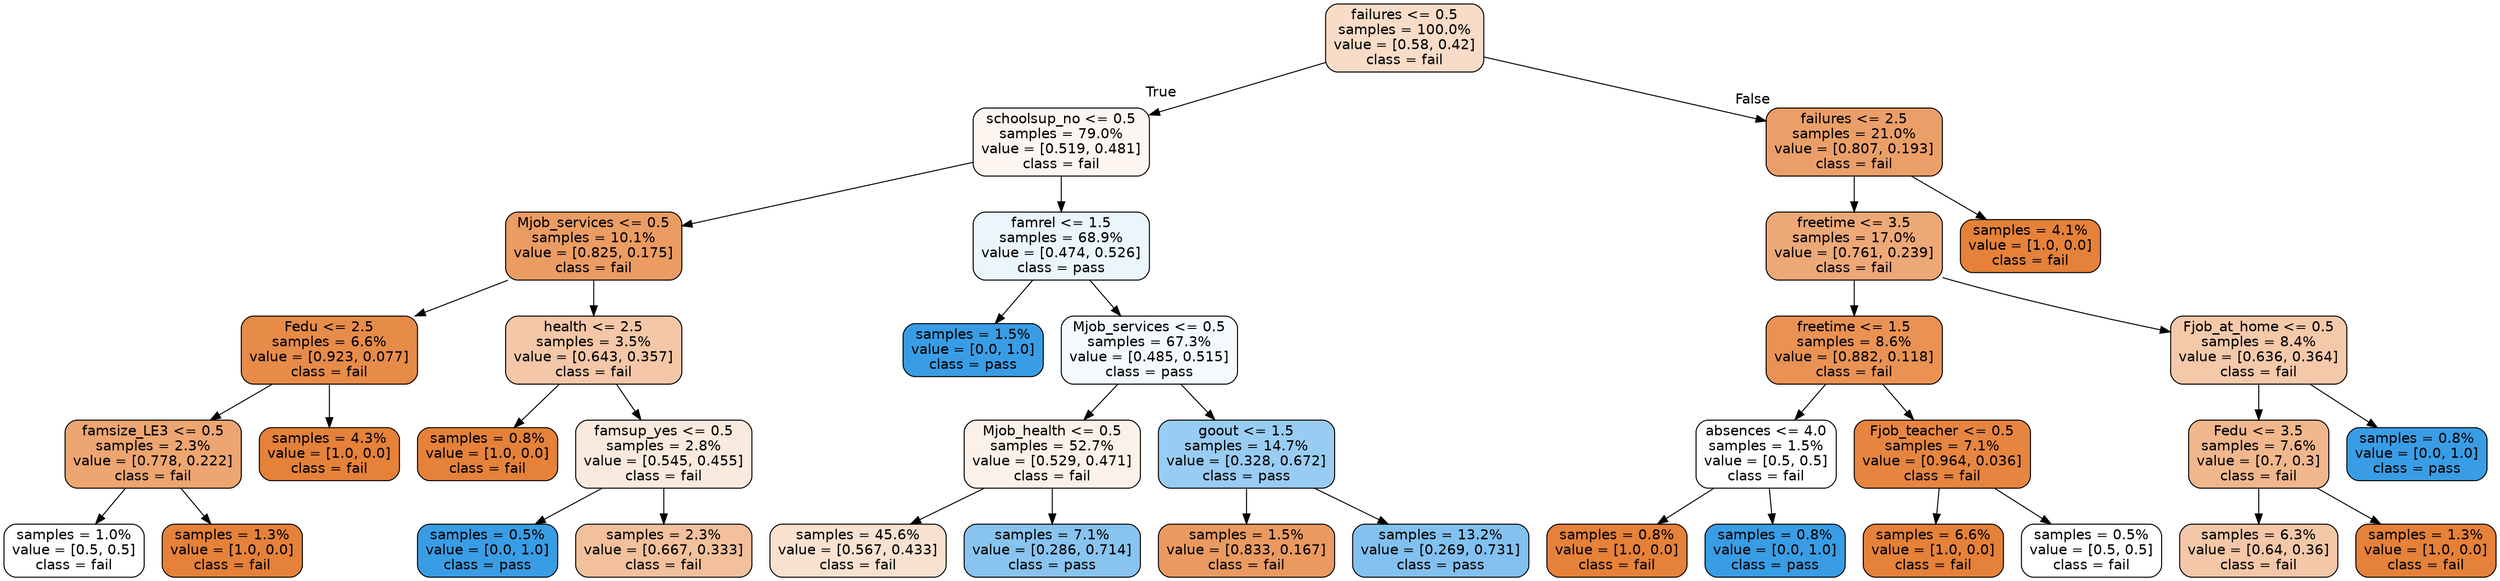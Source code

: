 digraph Tree {
node [shape=box, style="filled, rounded", color="black", fontname=helvetica] ;
edge [fontname=helvetica] ;
0 [label="failures <= 0.5\nsamples = 100.0%\nvalue = [0.58, 0.42]\nclass = fail", fillcolor="#e5813946"] ;
1 [label="schoolsup_no <= 0.5\nsamples = 79.0%\nvalue = [0.519, 0.481]\nclass = fail", fillcolor="#e5813913"] ;
0 -> 1 [labeldistance=2.5, labelangle=45, headlabel="True"] ;
2 [label="Mjob_services <= 0.5\nsamples = 10.1%\nvalue = [0.825, 0.175]\nclass = fail", fillcolor="#e58139c9"] ;
1 -> 2 ;
3 [label="Fedu <= 2.5\nsamples = 6.6%\nvalue = [0.923, 0.077]\nclass = fail", fillcolor="#e58139ea"] ;
2 -> 3 ;
4 [label="famsize_LE3 <= 0.5\nsamples = 2.3%\nvalue = [0.778, 0.222]\nclass = fail", fillcolor="#e58139b6"] ;
3 -> 4 ;
5 [label="samples = 1.0%\nvalue = [0.5, 0.5]\nclass = fail", fillcolor="#e5813900"] ;
4 -> 5 ;
6 [label="samples = 1.3%\nvalue = [1.0, 0.0]\nclass = fail", fillcolor="#e58139ff"] ;
4 -> 6 ;
7 [label="samples = 4.3%\nvalue = [1.0, 0.0]\nclass = fail", fillcolor="#e58139ff"] ;
3 -> 7 ;
8 [label="health <= 2.5\nsamples = 3.5%\nvalue = [0.643, 0.357]\nclass = fail", fillcolor="#e5813971"] ;
2 -> 8 ;
9 [label="samples = 0.8%\nvalue = [1.0, 0.0]\nclass = fail", fillcolor="#e58139ff"] ;
8 -> 9 ;
10 [label="famsup_yes <= 0.5\nsamples = 2.8%\nvalue = [0.545, 0.455]\nclass = fail", fillcolor="#e581392a"] ;
8 -> 10 ;
11 [label="samples = 0.5%\nvalue = [0.0, 1.0]\nclass = pass", fillcolor="#399de5ff"] ;
10 -> 11 ;
12 [label="samples = 2.3%\nvalue = [0.667, 0.333]\nclass = fail", fillcolor="#e581397f"] ;
10 -> 12 ;
13 [label="famrel <= 1.5\nsamples = 68.9%\nvalue = [0.474, 0.526]\nclass = pass", fillcolor="#399de519"] ;
1 -> 13 ;
14 [label="samples = 1.5%\nvalue = [0.0, 1.0]\nclass = pass", fillcolor="#399de5ff"] ;
13 -> 14 ;
15 [label="Mjob_services <= 0.5\nsamples = 67.3%\nvalue = [0.485, 0.515]\nclass = pass", fillcolor="#399de50f"] ;
13 -> 15 ;
16 [label="Mjob_health <= 0.5\nsamples = 52.7%\nvalue = [0.529, 0.471]\nclass = fail", fillcolor="#e581391c"] ;
15 -> 16 ;
17 [label="samples = 45.6%\nvalue = [0.567, 0.433]\nclass = fail", fillcolor="#e581393c"] ;
16 -> 17 ;
18 [label="samples = 7.1%\nvalue = [0.286, 0.714]\nclass = pass", fillcolor="#399de599"] ;
16 -> 18 ;
19 [label="goout <= 1.5\nsamples = 14.7%\nvalue = [0.328, 0.672]\nclass = pass", fillcolor="#399de583"] ;
15 -> 19 ;
20 [label="samples = 1.5%\nvalue = [0.833, 0.167]\nclass = fail", fillcolor="#e58139cc"] ;
19 -> 20 ;
21 [label="samples = 13.2%\nvalue = [0.269, 0.731]\nclass = pass", fillcolor="#399de5a1"] ;
19 -> 21 ;
22 [label="failures <= 2.5\nsamples = 21.0%\nvalue = [0.807, 0.193]\nclass = fail", fillcolor="#e58139c2"] ;
0 -> 22 [labeldistance=2.5, labelangle=-45, headlabel="False"] ;
23 [label="freetime <= 3.5\nsamples = 17.0%\nvalue = [0.761, 0.239]\nclass = fail", fillcolor="#e58139af"] ;
22 -> 23 ;
24 [label="freetime <= 1.5\nsamples = 8.6%\nvalue = [0.882, 0.118]\nclass = fail", fillcolor="#e58139dd"] ;
23 -> 24 ;
25 [label="absences <= 4.0\nsamples = 1.5%\nvalue = [0.5, 0.5]\nclass = fail", fillcolor="#e5813900"] ;
24 -> 25 ;
26 [label="samples = 0.8%\nvalue = [1.0, 0.0]\nclass = fail", fillcolor="#e58139ff"] ;
25 -> 26 ;
27 [label="samples = 0.8%\nvalue = [0.0, 1.0]\nclass = pass", fillcolor="#399de5ff"] ;
25 -> 27 ;
28 [label="Fjob_teacher <= 0.5\nsamples = 7.1%\nvalue = [0.964, 0.036]\nclass = fail", fillcolor="#e58139f6"] ;
24 -> 28 ;
29 [label="samples = 6.6%\nvalue = [1.0, 0.0]\nclass = fail", fillcolor="#e58139ff"] ;
28 -> 29 ;
30 [label="samples = 0.5%\nvalue = [0.5, 0.5]\nclass = fail", fillcolor="#e5813900"] ;
28 -> 30 ;
31 [label="Fjob_at_home <= 0.5\nsamples = 8.4%\nvalue = [0.636, 0.364]\nclass = fail", fillcolor="#e581396d"] ;
23 -> 31 ;
32 [label="Fedu <= 3.5\nsamples = 7.6%\nvalue = [0.7, 0.3]\nclass = fail", fillcolor="#e5813992"] ;
31 -> 32 ;
33 [label="samples = 6.3%\nvalue = [0.64, 0.36]\nclass = fail", fillcolor="#e5813970"] ;
32 -> 33 ;
34 [label="samples = 1.3%\nvalue = [1.0, 0.0]\nclass = fail", fillcolor="#e58139ff"] ;
32 -> 34 ;
35 [label="samples = 0.8%\nvalue = [0.0, 1.0]\nclass = pass", fillcolor="#399de5ff"] ;
31 -> 35 ;
36 [label="samples = 4.1%\nvalue = [1.0, 0.0]\nclass = fail", fillcolor="#e58139ff"] ;
22 -> 36 ;
}